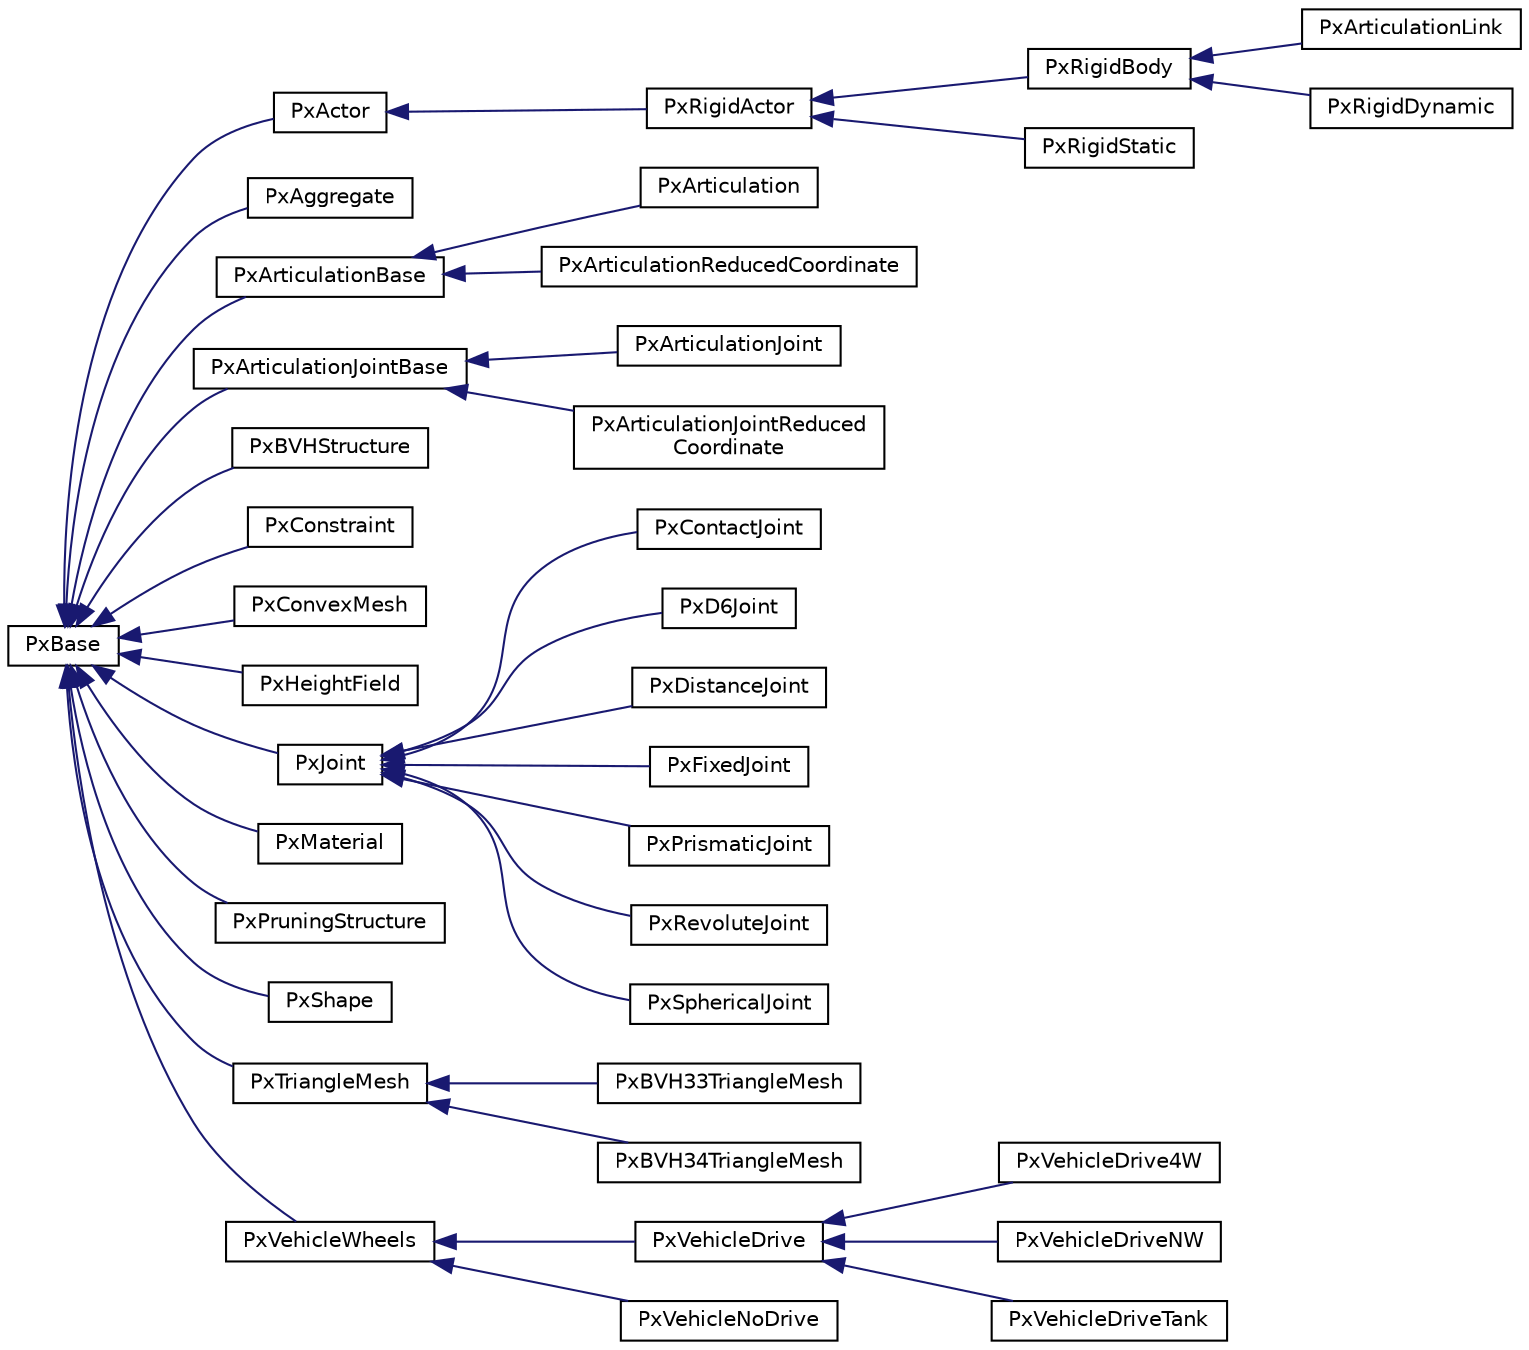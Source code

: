 digraph "Graphical Class Hierarchy"
{
  edge [fontname="Helvetica",fontsize="10",labelfontname="Helvetica",labelfontsize="10"];
  node [fontname="Helvetica",fontsize="10",shape=record];
  rankdir="LR";
  Node0 [label="PxBase",height=0.2,width=0.4,color="black", fillcolor="white", style="filled",URL="$classPxBase.html",tooltip="Base class for objects that can be members of a PxCollection. "];
  Node0 -> Node1 [dir="back",color="midnightblue",fontsize="10",style="solid",fontname="Helvetica"];
  Node1 [label="PxActor",height=0.2,width=0.4,color="black", fillcolor="white", style="filled",URL="$classPxActor.html",tooltip="PxActor is the base class for the main simulation objects in the physics SDK. "];
  Node1 -> Node2 [dir="back",color="midnightblue",fontsize="10",style="solid",fontname="Helvetica"];
  Node2 [label="PxRigidActor",height=0.2,width=0.4,color="black", fillcolor="white", style="filled",URL="$classPxRigidActor.html",tooltip="PxRigidActor represents a base class shared between dynamic and static rigid bodies in the physics SD..."];
  Node2 -> Node3 [dir="back",color="midnightblue",fontsize="10",style="solid",fontname="Helvetica"];
  Node3 [label="PxRigidBody",height=0.2,width=0.4,color="black", fillcolor="white", style="filled",URL="$classPxRigidBody.html",tooltip="PxRigidBody is a base class shared between dynamic rigid body objects. "];
  Node3 -> Node4 [dir="back",color="midnightblue",fontsize="10",style="solid",fontname="Helvetica"];
  Node4 [label="PxArticulationLink",height=0.2,width=0.4,color="black", fillcolor="white", style="filled",URL="$classPxArticulationLink.html",tooltip="a component of an articulation that represents a rigid body "];
  Node3 -> Node5 [dir="back",color="midnightblue",fontsize="10",style="solid",fontname="Helvetica"];
  Node5 [label="PxRigidDynamic",height=0.2,width=0.4,color="black", fillcolor="white", style="filled",URL="$classPxRigidDynamic.html",tooltip="PxRigidDynamic represents a dynamic rigid simulation object in the physics SDK. "];
  Node2 -> Node6 [dir="back",color="midnightblue",fontsize="10",style="solid",fontname="Helvetica"];
  Node6 [label="PxRigidStatic",height=0.2,width=0.4,color="black", fillcolor="white", style="filled",URL="$classPxRigidStatic.html",tooltip="PxRigidStatic represents a static rigid body simulation object in the physics SDK. "];
  Node0 -> Node7 [dir="back",color="midnightblue",fontsize="10",style="solid",fontname="Helvetica"];
  Node7 [label="PxAggregate",height=0.2,width=0.4,color="black", fillcolor="white", style="filled",URL="$classPxAggregate.html",tooltip="Class to aggregate actors into a single broad-phase entry. "];
  Node0 -> Node8 [dir="back",color="midnightblue",fontsize="10",style="solid",fontname="Helvetica"];
  Node8 [label="PxArticulationBase",height=0.2,width=0.4,color="black", fillcolor="white", style="filled",URL="$classPxArticulationBase.html",tooltip="a tree structure of bodies connected by joints that is treated as a unit by the dynamics solver ..."];
  Node8 -> Node9 [dir="back",color="midnightblue",fontsize="10",style="solid",fontname="Helvetica"];
  Node9 [label="PxArticulation",height=0.2,width=0.4,color="black", fillcolor="white", style="filled",URL="$classPxArticulation.html",tooltip="a tree structure of bodies connected by joints that is treated as a unit by the dynamics solver ..."];
  Node8 -> Node10 [dir="back",color="midnightblue",fontsize="10",style="solid",fontname="Helvetica"];
  Node10 [label="PxArticulationReducedCoordinate",height=0.2,width=0.4,color="black", fillcolor="white", style="filled",URL="$classPxArticulationReducedCoordinate.html",tooltip="a tree structure of bodies connected by joints that is treated as a unit by the dynamics solver ..."];
  Node0 -> Node11 [dir="back",color="midnightblue",fontsize="10",style="solid",fontname="Helvetica"];
  Node11 [label="PxArticulationJointBase",height=0.2,width=0.4,color="black", fillcolor="white", style="filled",URL="$classPxArticulationJointBase.html"];
  Node11 -> Node12 [dir="back",color="midnightblue",fontsize="10",style="solid",fontname="Helvetica"];
  Node12 [label="PxArticulationJoint",height=0.2,width=0.4,color="black", fillcolor="white", style="filled",URL="$classPxArticulationJoint.html",tooltip="a joint between two links in an articulation. "];
  Node11 -> Node13 [dir="back",color="midnightblue",fontsize="10",style="solid",fontname="Helvetica"];
  Node13 [label="PxArticulationJointReduced\lCoordinate",height=0.2,width=0.4,color="black", fillcolor="white", style="filled",URL="$classPxArticulationJointReducedCoordinate.html",tooltip="a joint between two links in an articulation. "];
  Node0 -> Node14 [dir="back",color="midnightblue",fontsize="10",style="solid",fontname="Helvetica"];
  Node14 [label="PxBVHStructure",height=0.2,width=0.4,color="black", fillcolor="white", style="filled",URL="$classPxBVHStructure.html",tooltip="Class representing the bounding volume hierarchy structure. "];
  Node0 -> Node15 [dir="back",color="midnightblue",fontsize="10",style="solid",fontname="Helvetica"];
  Node15 [label="PxConstraint",height=0.2,width=0.4,color="black", fillcolor="white", style="filled",URL="$classPxConstraint.html",tooltip="A plugin class for implementing constraints. "];
  Node0 -> Node16 [dir="back",color="midnightblue",fontsize="10",style="solid",fontname="Helvetica"];
  Node16 [label="PxConvexMesh",height=0.2,width=0.4,color="black", fillcolor="white", style="filled",URL="$classPxConvexMesh.html",tooltip="A convex mesh. "];
  Node0 -> Node17 [dir="back",color="midnightblue",fontsize="10",style="solid",fontname="Helvetica"];
  Node17 [label="PxHeightField",height=0.2,width=0.4,color="black", fillcolor="white", style="filled",URL="$classPxHeightField.html",tooltip="A height field class. "];
  Node0 -> Node18 [dir="back",color="midnightblue",fontsize="10",style="solid",fontname="Helvetica"];
  Node18 [label="PxJoint",height=0.2,width=0.4,color="black", fillcolor="white", style="filled",URL="$classPxJoint.html",tooltip="a base interface providing common functionality for PhysX joints "];
  Node18 -> Node19 [dir="back",color="midnightblue",fontsize="10",style="solid",fontname="Helvetica"];
  Node19 [label="PxContactJoint",height=0.2,width=0.4,color="black", fillcolor="white", style="filled",URL="$classPxContactJoint.html",tooltip="a joint that maintains an upper or lower bound (or both) on the distance between two points on differ..."];
  Node18 -> Node20 [dir="back",color="midnightblue",fontsize="10",style="solid",fontname="Helvetica"];
  Node20 [label="PxD6Joint",height=0.2,width=0.4,color="black", fillcolor="white", style="filled",URL="$classPxD6Joint.html",tooltip="A D6 joint is a general constraint between two actors. "];
  Node18 -> Node21 [dir="back",color="midnightblue",fontsize="10",style="solid",fontname="Helvetica"];
  Node21 [label="PxDistanceJoint",height=0.2,width=0.4,color="black", fillcolor="white", style="filled",URL="$classPxDistanceJoint.html",tooltip="a joint that maintains an upper or lower bound (or both) on the distance between two points on differ..."];
  Node18 -> Node22 [dir="back",color="midnightblue",fontsize="10",style="solid",fontname="Helvetica"];
  Node22 [label="PxFixedJoint",height=0.2,width=0.4,color="black", fillcolor="white", style="filled",URL="$classPxFixedJoint.html",tooltip="A fixed joint permits no relative movement between two bodies. ie the bodies are glued together..."];
  Node18 -> Node23 [dir="back",color="midnightblue",fontsize="10",style="solid",fontname="Helvetica"];
  Node23 [label="PxPrismaticJoint",height=0.2,width=0.4,color="black", fillcolor="white", style="filled",URL="$classPxPrismaticJoint.html",tooltip="A prismatic joint permits relative translational movement between two bodies along an axis..."];
  Node18 -> Node24 [dir="back",color="midnightblue",fontsize="10",style="solid",fontname="Helvetica"];
  Node24 [label="PxRevoluteJoint",height=0.2,width=0.4,color="black", fillcolor="white", style="filled",URL="$classPxRevoluteJoint.html",tooltip="A joint which behaves in a similar way to a hinge or axle. "];
  Node18 -> Node25 [dir="back",color="midnightblue",fontsize="10",style="solid",fontname="Helvetica"];
  Node25 [label="PxSphericalJoint",height=0.2,width=0.4,color="black", fillcolor="white", style="filled",URL="$classPxSphericalJoint.html",tooltip="A joint which behaves in a similar way to a ball and socket. "];
  Node0 -> Node26 [dir="back",color="midnightblue",fontsize="10",style="solid",fontname="Helvetica"];
  Node26 [label="PxMaterial",height=0.2,width=0.4,color="black", fillcolor="white", style="filled",URL="$classPxMaterial.html",tooltip="Material class to represent a set of surface properties. "];
  Node0 -> Node27 [dir="back",color="midnightblue",fontsize="10",style="solid",fontname="Helvetica"];
  Node27 [label="PxPruningStructure",height=0.2,width=0.4,color="black", fillcolor="white", style="filled",URL="$classPxPruningStructure.html",tooltip="A precomputed pruning structure to accelerate scene queries against newly added actors. "];
  Node0 -> Node28 [dir="back",color="midnightblue",fontsize="10",style="solid",fontname="Helvetica"];
  Node28 [label="PxShape",height=0.2,width=0.4,color="black", fillcolor="white", style="filled",URL="$classPxShape.html",tooltip="Abstract class for collision shapes. "];
  Node0 -> Node29 [dir="back",color="midnightblue",fontsize="10",style="solid",fontname="Helvetica"];
  Node29 [label="PxTriangleMesh",height=0.2,width=0.4,color="black", fillcolor="white", style="filled",URL="$classPxTriangleMesh.html",tooltip="A triangle mesh, also called a &#39;polygon soup&#39;. "];
  Node29 -> Node30 [dir="back",color="midnightblue",fontsize="10",style="solid",fontname="Helvetica"];
  Node30 [label="PxBVH33TriangleMesh",height=0.2,width=0.4,color="black", fillcolor="white", style="filled",URL="$classPxBVH33TriangleMesh.html",tooltip="A triangle mesh containing the PxMeshMidPhase::eBVH33 structure. "];
  Node29 -> Node31 [dir="back",color="midnightblue",fontsize="10",style="solid",fontname="Helvetica"];
  Node31 [label="PxBVH34TriangleMesh",height=0.2,width=0.4,color="black", fillcolor="white", style="filled",URL="$classPxBVH34TriangleMesh.html",tooltip="A triangle mesh containing the PxMeshMidPhase::eBVH34 structure. "];
  Node0 -> Node32 [dir="back",color="midnightblue",fontsize="10",style="solid",fontname="Helvetica"];
  Node32 [label="PxVehicleWheels",height=0.2,width=0.4,color="black", fillcolor="white", style="filled",URL="$classPxVehicleWheels.html",tooltip="Data structure with instanced dynamics data and configuration data of a vehicle with just wheels..."];
  Node32 -> Node33 [dir="back",color="midnightblue",fontsize="10",style="solid",fontname="Helvetica"];
  Node33 [label="PxVehicleDrive",height=0.2,width=0.4,color="black", fillcolor="white", style="filled",URL="$classPxVehicleDrive.html",tooltip="A complete vehicle with instance dynamics data and configuration data for wheels and engine..."];
  Node33 -> Node34 [dir="back",color="midnightblue",fontsize="10",style="solid",fontname="Helvetica"];
  Node34 [label="PxVehicleDrive4W",height=0.2,width=0.4,color="black", fillcolor="white", style="filled",URL="$classPxVehicleDrive4W.html",tooltip="Data structure with instanced dynamics data and configuration data of a vehicle with up to 4 driven w..."];
  Node33 -> Node35 [dir="back",color="midnightblue",fontsize="10",style="solid",fontname="Helvetica"];
  Node35 [label="PxVehicleDriveNW",height=0.2,width=0.4,color="black", fillcolor="white", style="filled",URL="$classPxVehicleDriveNW.html",tooltip="Data structure with instanced dynamics data and configuration data of a vehicle with up to PX_MAX_NB_..."];
  Node33 -> Node36 [dir="back",color="midnightblue",fontsize="10",style="solid",fontname="Helvetica"];
  Node36 [label="PxVehicleDriveTank",height=0.2,width=0.4,color="black", fillcolor="white", style="filled",URL="$classPxVehicleDriveTank.html",tooltip="Data structure with instanced dynamics data and configuration data of a tank. "];
  Node32 -> Node37 [dir="back",color="midnightblue",fontsize="10",style="solid",fontname="Helvetica"];
  Node37 [label="PxVehicleNoDrive",height=0.2,width=0.4,color="black", fillcolor="white", style="filled",URL="$classPxVehicleNoDrive.html",tooltip="Data structure with instanced dynamics data and configuration data of a vehicle with no drive model..."];
}
